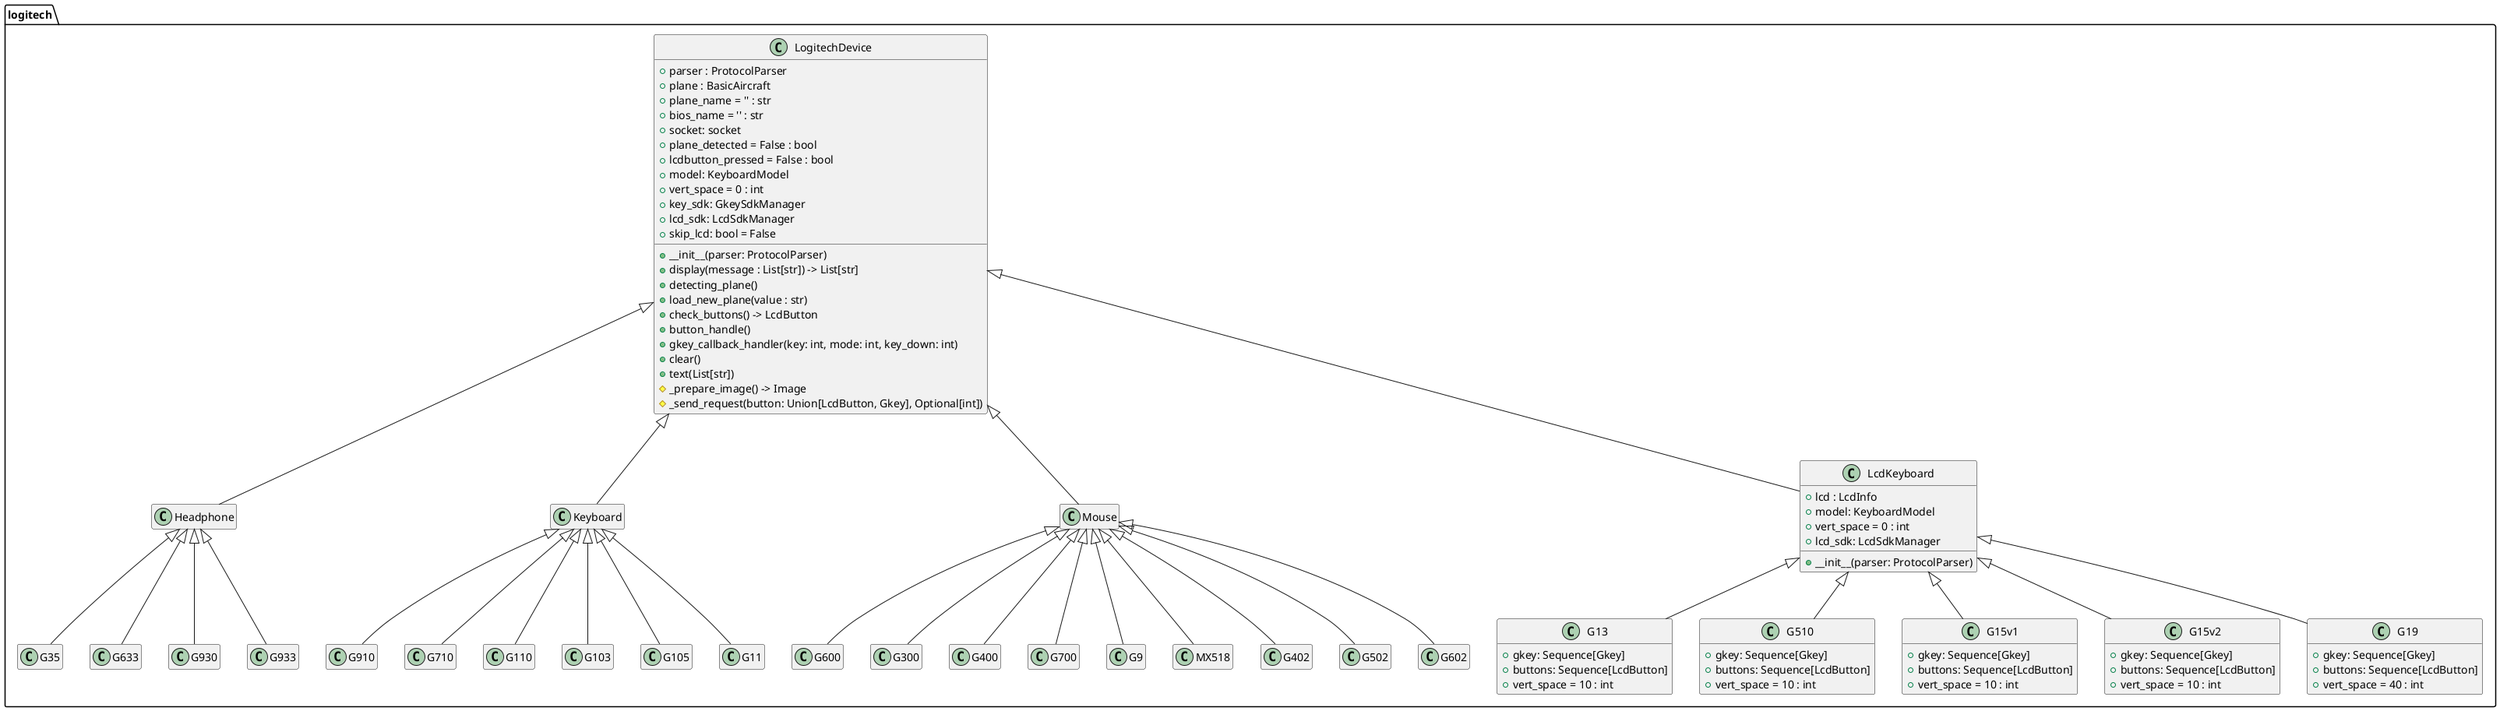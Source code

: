 @startuml
hide empty members
package logitech {
    class LogitechDevice{
        + parser : ProtocolParser
        + plane : BasicAircraft
        + plane_name = '' : str
        + bios_name = '' : str
        + socket: socket
        + plane_detected = False : bool
        + lcdbutton_pressed = False : bool
        + model: KeyboardModel
        + vert_space = 0 : int
        + __init__(parser: ProtocolParser)
        + display(message : List[str]) -> List[str]
        + detecting_plane()
        + load_new_plane(value : str)
        + check_buttons() -> LcdButton
        + button_handle()
        + key_sdk: GkeySdkManager
        + lcd_sdk: LcdSdkManager
        + gkey_callback_handler(key: int, mode: int, key_down: int)
        + clear()
        + text(List[str])
        + skip_lcd: bool = False
        # _prepare_image() -> Image
        # _send_request(button: Union[LcdButton, Gkey], Optional[int])
    }
    class Headphone{
    }
    class Keyboard{
    }
    class Mouse{
    }
    class LcdKeyboard {
        + lcd : LcdInfo
        + model: KeyboardModel
        + vert_space = 0 : int
        + lcd_sdk: LcdSdkManager
        + __init__(parser: ProtocolParser)
    }
    class G13 {
        + gkey: Sequence[Gkey]
        + buttons: Sequence[LcdButton]
        + vert_space = 10 : int
    }
    class G510 {
        + gkey: Sequence[Gkey]
        + buttons: Sequence[LcdButton]
        + vert_space = 10 : int
    }
    class G15v1 {
        + gkey: Sequence[Gkey]
        + buttons: Sequence[LcdButton]
        + vert_space = 10 : int
    }
    class G15v2 {
        + gkey: Sequence[Gkey]
        + buttons: Sequence[LcdButton]
        + vert_space = 10 : int
    }
    class G19 {
        + gkey: Sequence[Gkey]
        + buttons: Sequence[LcdButton]
        + vert_space = 40 : int
    }

    LogitechDevice <|-- LcdKeyboard
    LogitechDevice <|-- Keyboard
    LogitechDevice <|-- Mouse
    LogitechDevice <|-- Headphone

    LcdKeyboard <|-- G13
    LcdKeyboard <|-- G510
    LcdKeyboard <|-- G15v1
    LcdKeyboard <|-- G15v2
    LcdKeyboard <|-- G19

    Keyboard <|-- G910
    Keyboard <|-- G710
    Keyboard <|-- G110
    Keyboard <|-- G103
    Keyboard <|-- G105
    Keyboard <|-- G11

    Headphone <|-- G35
    Headphone <|-- G633
    Headphone <|-- G930
    Headphone <|-- G933

    Mouse <|-- G600
    Mouse <|-- G300
    Mouse <|-- G400
    Mouse <|-- G700
    Mouse <|-- G9
    Mouse <|-- MX518
    Mouse <|-- G402
    Mouse <|-- G502
    Mouse <|-- G602

}
@enduml
